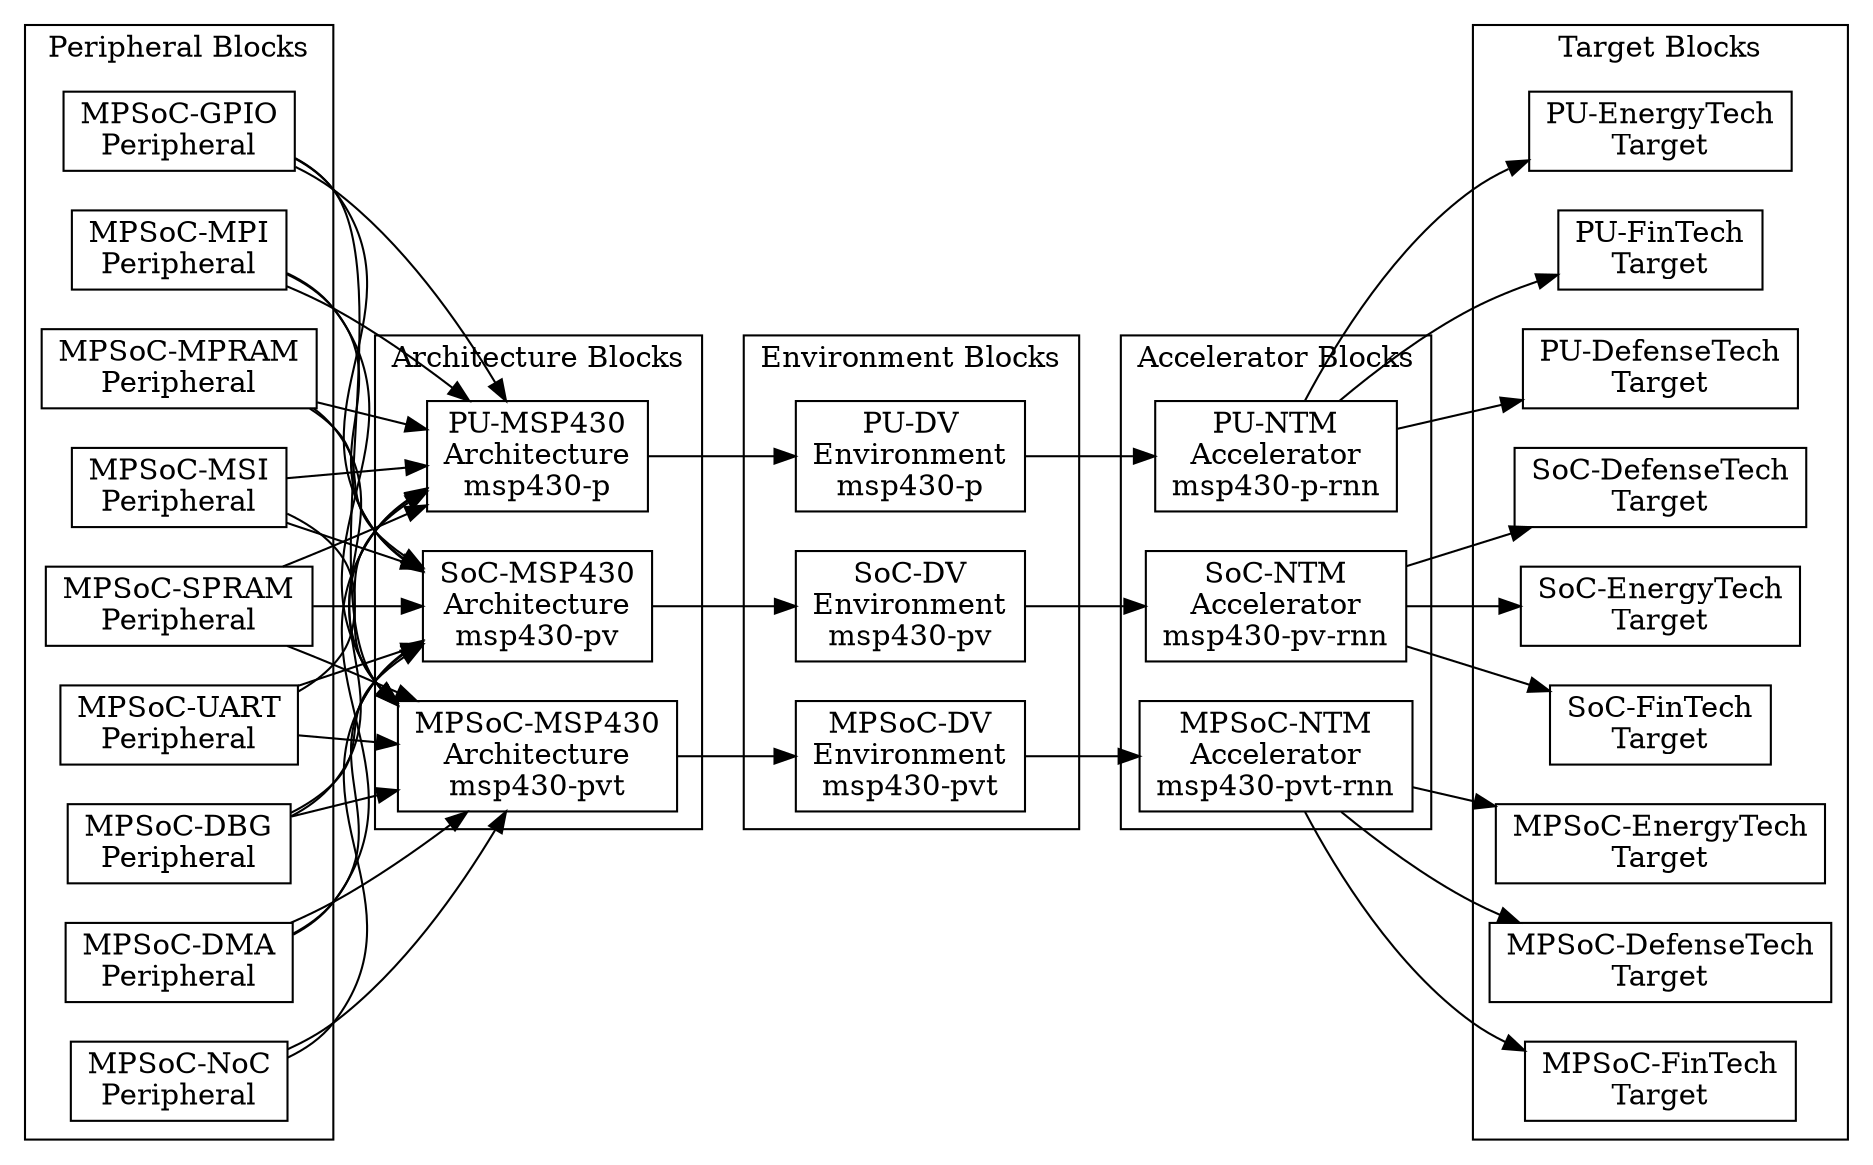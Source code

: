 digraph Project {
  // Introduction
  graph [rankdir = LR];
  node[shape=record];

  // Peripheral Blocks
  subgraph "cluster PeripheralBlocks" { label = "Peripheral Blocks";
    MPSoC_DBG[label="MPSoC-DBG\nPeripheral"];
    MPSoC_DMA[label="MPSoC-DMA\nPeripheral"];
    MPSoC_GPIO[label="MPSoC-GPIO\nPeripheral"];
    MPSoC_MPI[label="MPSoC-MPI\nPeripheral"];
    MPSoC_MPRAM[label="MPSoC-MPRAM\nPeripheral"];
    MPSoC_MSI[label="MPSoC-MSI\nPeripheral"];
    MPSoC_NoC[label="MPSoC-NoC\nPeripheral"];
    MPSoC_SPRAM[label="MPSoC-SPRAM\nPeripheral"];
    MPSoC_UART[label="MPSoC-UART\nPeripheral"];
  }

  // Architecture Blocks
  subgraph "cluster ArchitectureBlocks" { label = "Architecture Blocks";
    MPSoC_MSP430[label="MPSoC-MSP430\nArchitecture\nmsp430-pvt"];
    SoC_MSP430[label="SoC-MSP430\nArchitecture\nmsp430-pv"];
    PU_MSP430[label="PU-MSP430\nArchitecture\nmsp430-p"];
  }

  // Environment Blocks
  subgraph "cluster EnvironmentBlocks" { label = "Environment Blocks";
    MPSoC_DV[label="MPSoC-DV\nEnvironment\nmsp430-pvt"];
    SoC_DV[label="SoC-DV\nEnvironment\nmsp430-pv"];
    PU_DV[label="PU-DV\nEnvironment\nmsp430-p"];
  }

  // Accelerator Blocks
  subgraph "cluster AcceleratorBlocks" { label = "Accelerator Blocks";
    MPSoC_NTM[label="MPSoC-NTM\nAccelerator\nmsp430-pvt-rnn"];
    SoC_NTM[label="SoC-NTM\nAccelerator\nmsp430-pv-rnn"];
    PU_NTM[label="PU-NTM\nAccelerator\nmsp430-p-rnn"];
  }

  // Target Blocks
  subgraph "cluster TargetBlocks" { label = "Target Blocks";
    MPSoC_EnergyTech[label="MPSoC-EnergyTech\nTarget"];
    SoC_EnergyTech[label="SoC-EnergyTech\nTarget"];
    PU_EnergyTech[label="PU-EnergyTech\nTarget"];

    MPSoC_FinTech[label="MPSoC-FinTech\nTarget"];
    SoC_FinTech[label="SoC-FinTech\nTarget"];
    PU_FinTech[label="PU-FinTech\nTarget"];

    MPSoC_DefenseTech[label="MPSoC-DefenseTech\nTarget"];
    SoC_DefenseTech[label="SoC-DefenseTech\nTarget"];
    PU_DefenseTech[label="PU-DefenseTech\nTarget"];
  }

  // Peripheral -> Architecture
  MPSoC_DBG -> MPSoC_MSP430;
  MPSoC_DMA -> MPSoC_MSP430;
  MPSoC_GPIO -> MPSoC_MSP430;
  MPSoC_MPI -> MPSoC_MSP430;
  MPSoC_MPRAM -> MPSoC_MSP430;
  MPSoC_MSI -> MPSoC_MSP430;
  MPSoC_NoC -> MPSoC_MSP430;
  MPSoC_SPRAM -> MPSoC_MSP430;
  MPSoC_UART -> MPSoC_MSP430;

  MPSoC_DBG -> SoC_MSP430;
  MPSoC_DMA -> SoC_MSP430;
  MPSoC_GPIO -> SoC_MSP430;
  MPSoC_MPI -> SoC_MSP430;
  MPSoC_MPRAM -> SoC_MSP430;
  MPSoC_MSI -> SoC_MSP430;
  MPSoC_NoC -> SoC_MSP430;
  MPSoC_SPRAM -> SoC_MSP430;
  MPSoC_UART -> SoC_MSP430;

  MPSoC_DBG -> PU_MSP430;
  MPSoC_DMA -> PU_MSP430;
  MPSoC_GPIO -> PU_MSP430;
  MPSoC_MPI -> PU_MSP430;
  MPSoC_MPRAM -> PU_MSP430;
  MPSoC_MSI -> PU_MSP430;
  MPSoC_SPRAM -> PU_MSP430;
  MPSoC_UART -> PU_MSP430;

  // Architecture -> Environment
  PU_MSP430 -> PU_DV;

  SoC_MSP430 -> SoC_DV;

  MPSoC_MSP430 -> MPSoC_DV;

  // Environment -> Accelerator
  PU_DV -> PU_NTM;

  SoC_DV -> SoC_NTM;

  MPSoC_DV -> MPSoC_NTM;

  // Accelerator -> Target
  PU_NTM -> PU_EnergyTech;

  SoC_NTM -> SoC_EnergyTech;

  MPSoC_NTM -> MPSoC_EnergyTech;

  PU_NTM -> PU_FinTech;

  SoC_NTM -> SoC_FinTech;

  MPSoC_NTM -> MPSoC_FinTech;

  PU_NTM -> PU_DefenseTech;

  SoC_NTM -> SoC_DefenseTech;

  MPSoC_NTM -> MPSoC_DefenseTech;
}
